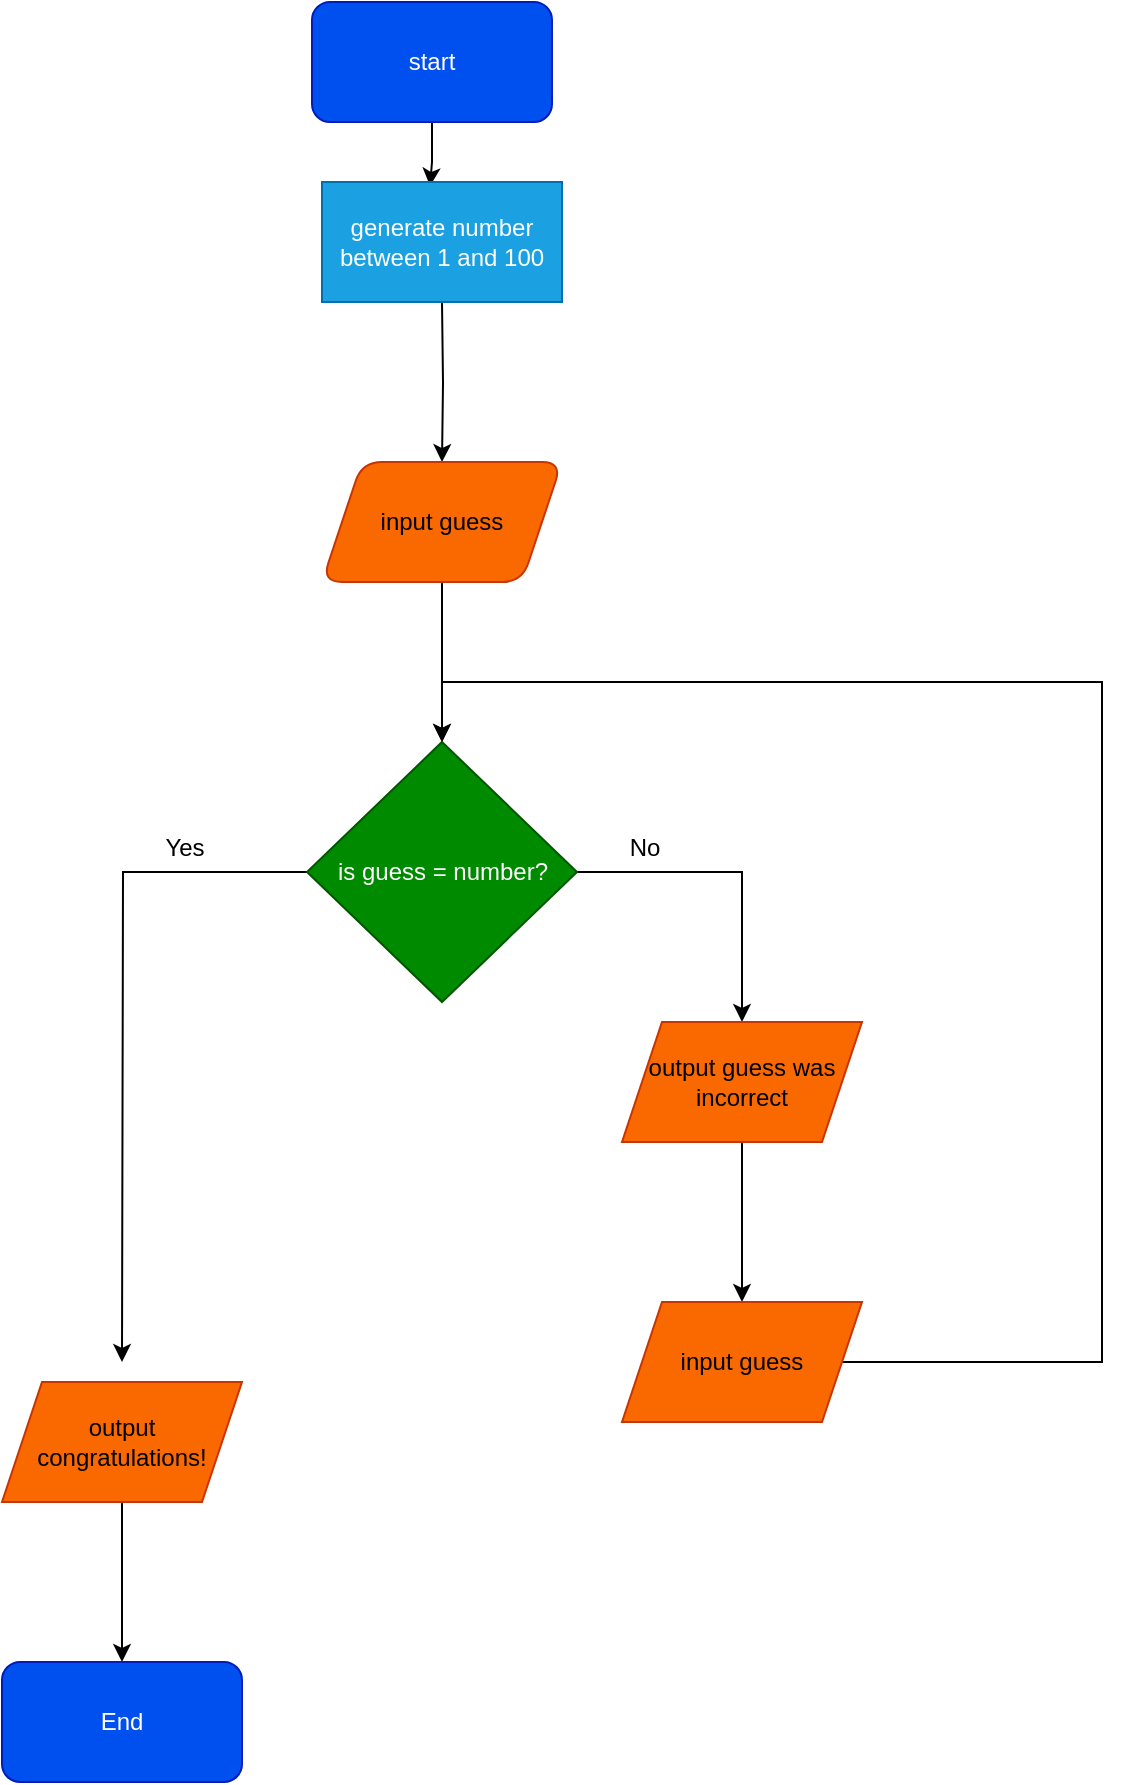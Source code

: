 <mxfile version="28.2.3">
  <diagram id="C5RBs43oDa-KdzZeNtuy" name="Page-1">
    <mxGraphModel dx="1426" dy="798" grid="1" gridSize="10" guides="1" tooltips="1" connect="1" arrows="1" fold="1" page="1" pageScale="1" pageWidth="827" pageHeight="1169" math="0" shadow="0">
      <root>
        <mxCell id="WIyWlLk6GJQsqaUBKTNV-0" />
        <mxCell id="WIyWlLk6GJQsqaUBKTNV-1" parent="WIyWlLk6GJQsqaUBKTNV-0" />
        <mxCell id="7MVLAz_MhGsNrZvwrw_P-4" value="" style="edgeStyle=orthogonalEdgeStyle;rounded=0;orthogonalLoop=1;jettySize=auto;html=1;" parent="WIyWlLk6GJQsqaUBKTNV-1" target="7MVLAz_MhGsNrZvwrw_P-3" edge="1">
          <mxGeometry relative="1" as="geometry">
            <mxPoint x="240" y="150" as="sourcePoint" />
          </mxGeometry>
        </mxCell>
        <mxCell id="7MVLAz_MhGsNrZvwrw_P-6" style="edgeStyle=orthogonalEdgeStyle;rounded=0;orthogonalLoop=1;jettySize=auto;html=1;entryX=0.5;entryY=0;entryDx=0;entryDy=0;" parent="WIyWlLk6GJQsqaUBKTNV-1" source="7MVLAz_MhGsNrZvwrw_P-3" target="7MVLAz_MhGsNrZvwrw_P-5" edge="1">
          <mxGeometry relative="1" as="geometry" />
        </mxCell>
        <mxCell id="7MVLAz_MhGsNrZvwrw_P-3" value="&lt;div&gt;input guess&lt;/div&gt;" style="shape=parallelogram;perimeter=parallelogramPerimeter;whiteSpace=wrap;html=1;fixedSize=1;rounded=1;fillColor=#fa6800;fontColor=#000000;strokeColor=#C73500;" parent="WIyWlLk6GJQsqaUBKTNV-1" vertex="1">
          <mxGeometry x="180" y="230" width="120" height="60" as="geometry" />
        </mxCell>
        <mxCell id="7MVLAz_MhGsNrZvwrw_P-11" value="" style="edgeStyle=orthogonalEdgeStyle;rounded=0;orthogonalLoop=1;jettySize=auto;html=1;" parent="WIyWlLk6GJQsqaUBKTNV-1" source="7MVLAz_MhGsNrZvwrw_P-5" target="7MVLAz_MhGsNrZvwrw_P-10" edge="1">
          <mxGeometry relative="1" as="geometry" />
        </mxCell>
        <mxCell id="7MVLAz_MhGsNrZvwrw_P-17" style="edgeStyle=orthogonalEdgeStyle;rounded=0;orthogonalLoop=1;jettySize=auto;html=1;" parent="WIyWlLk6GJQsqaUBKTNV-1" source="7MVLAz_MhGsNrZvwrw_P-5" edge="1">
          <mxGeometry relative="1" as="geometry">
            <mxPoint x="80" y="680" as="targetPoint" />
          </mxGeometry>
        </mxCell>
        <mxCell id="7MVLAz_MhGsNrZvwrw_P-5" value="is guess = number?" style="rhombus;whiteSpace=wrap;html=1;fillColor=#008a00;fontColor=#ffffff;strokeColor=#005700;" parent="WIyWlLk6GJQsqaUBKTNV-1" vertex="1">
          <mxGeometry x="172.5" y="370" width="135" height="130" as="geometry" />
        </mxCell>
        <mxCell id="7MVLAz_MhGsNrZvwrw_P-15" value="" style="edgeStyle=orthogonalEdgeStyle;rounded=0;orthogonalLoop=1;jettySize=auto;html=1;" parent="WIyWlLk6GJQsqaUBKTNV-1" source="7MVLAz_MhGsNrZvwrw_P-10" target="7MVLAz_MhGsNrZvwrw_P-14" edge="1">
          <mxGeometry relative="1" as="geometry" />
        </mxCell>
        <mxCell id="7MVLAz_MhGsNrZvwrw_P-10" value="&lt;div&gt;output guess was incorrect&lt;/div&gt;" style="shape=parallelogram;perimeter=parallelogramPerimeter;whiteSpace=wrap;html=1;fixedSize=1;fillColor=#fa6800;fontColor=#000000;strokeColor=#C73500;" parent="WIyWlLk6GJQsqaUBKTNV-1" vertex="1">
          <mxGeometry x="330" y="510" width="120" height="60" as="geometry" />
        </mxCell>
        <mxCell id="7MVLAz_MhGsNrZvwrw_P-16" style="edgeStyle=orthogonalEdgeStyle;rounded=0;orthogonalLoop=1;jettySize=auto;html=1;entryX=0.5;entryY=0;entryDx=0;entryDy=0;" parent="WIyWlLk6GJQsqaUBKTNV-1" source="7MVLAz_MhGsNrZvwrw_P-14" target="7MVLAz_MhGsNrZvwrw_P-5" edge="1">
          <mxGeometry relative="1" as="geometry">
            <Array as="points">
              <mxPoint x="570" y="680" />
              <mxPoint x="570" y="340" />
              <mxPoint x="240" y="340" />
            </Array>
          </mxGeometry>
        </mxCell>
        <mxCell id="7MVLAz_MhGsNrZvwrw_P-14" value="&lt;div&gt;input guess&lt;/div&gt;" style="shape=parallelogram;perimeter=parallelogramPerimeter;whiteSpace=wrap;html=1;fixedSize=1;fillColor=#fa6800;fontColor=#000000;strokeColor=#C73500;" parent="WIyWlLk6GJQsqaUBKTNV-1" vertex="1">
          <mxGeometry x="330" y="650" width="120" height="60" as="geometry" />
        </mxCell>
        <mxCell id="7MVLAz_MhGsNrZvwrw_P-26" value="" style="edgeStyle=orthogonalEdgeStyle;rounded=0;orthogonalLoop=1;jettySize=auto;html=1;" parent="WIyWlLk6GJQsqaUBKTNV-1" source="7MVLAz_MhGsNrZvwrw_P-18" target="7MVLAz_MhGsNrZvwrw_P-25" edge="1">
          <mxGeometry relative="1" as="geometry" />
        </mxCell>
        <mxCell id="7MVLAz_MhGsNrZvwrw_P-18" value="&lt;div&gt;output congratulations!&lt;/div&gt;" style="shape=parallelogram;perimeter=parallelogramPerimeter;whiteSpace=wrap;html=1;fixedSize=1;fillColor=#fa6800;fontColor=#000000;strokeColor=#C73500;" parent="WIyWlLk6GJQsqaUBKTNV-1" vertex="1">
          <mxGeometry x="20" y="690" width="120" height="60" as="geometry" />
        </mxCell>
        <mxCell id="7MVLAz_MhGsNrZvwrw_P-20" style="edgeStyle=orthogonalEdgeStyle;rounded=0;orthogonalLoop=1;jettySize=auto;html=1;exitX=0.5;exitY=1;exitDx=0;exitDy=0;" parent="WIyWlLk6GJQsqaUBKTNV-1" edge="1">
          <mxGeometry relative="1" as="geometry">
            <mxPoint x="235" y="30" as="sourcePoint" />
            <mxPoint x="235" y="30" as="targetPoint" />
          </mxGeometry>
        </mxCell>
        <mxCell id="7MVLAz_MhGsNrZvwrw_P-21" style="edgeStyle=orthogonalEdgeStyle;rounded=0;orthogonalLoop=1;jettySize=auto;html=1;entryX=0.45;entryY=0.033;entryDx=0;entryDy=0;entryPerimeter=0;" parent="WIyWlLk6GJQsqaUBKTNV-1" source="7MVLAz_MhGsNrZvwrw_P-24" edge="1">
          <mxGeometry relative="1" as="geometry">
            <mxPoint x="235" y="30" as="sourcePoint" />
            <mxPoint x="234" y="91.98" as="targetPoint" />
          </mxGeometry>
        </mxCell>
        <mxCell id="7MVLAz_MhGsNrZvwrw_P-23" value="&lt;div&gt;generate number between 1 and 100&lt;/div&gt;" style="rounded=0;whiteSpace=wrap;html=1;fillColor=#1ba1e2;fontColor=#ffffff;strokeColor=#006EAF;" parent="WIyWlLk6GJQsqaUBKTNV-1" vertex="1">
          <mxGeometry x="180" y="90" width="120" height="60" as="geometry" />
        </mxCell>
        <mxCell id="7MVLAz_MhGsNrZvwrw_P-24" value="&lt;div&gt;start&lt;/div&gt;" style="rounded=1;whiteSpace=wrap;html=1;fillColor=#0050ef;fontColor=#ffffff;strokeColor=#001DBC;" parent="WIyWlLk6GJQsqaUBKTNV-1" vertex="1">
          <mxGeometry x="175" width="120" height="60" as="geometry" />
        </mxCell>
        <mxCell id="7MVLAz_MhGsNrZvwrw_P-25" value="&lt;div&gt;End&lt;/div&gt;" style="rounded=1;whiteSpace=wrap;html=1;fillColor=#0050ef;strokeColor=#001DBC;fontColor=#ffffff;" parent="WIyWlLk6GJQsqaUBKTNV-1" vertex="1">
          <mxGeometry x="20" y="830" width="120" height="60" as="geometry" />
        </mxCell>
        <mxCell id="7MVLAz_MhGsNrZvwrw_P-27" value="No" style="text;html=1;align=center;verticalAlign=middle;resizable=0;points=[];autosize=1;strokeColor=none;fillColor=none;" parent="WIyWlLk6GJQsqaUBKTNV-1" vertex="1">
          <mxGeometry x="321" y="408" width="40" height="30" as="geometry" />
        </mxCell>
        <mxCell id="7MVLAz_MhGsNrZvwrw_P-28" value="Yes" style="text;html=1;align=center;verticalAlign=middle;resizable=0;points=[];autosize=1;strokeColor=none;fillColor=none;" parent="WIyWlLk6GJQsqaUBKTNV-1" vertex="1">
          <mxGeometry x="91" y="408" width="40" height="30" as="geometry" />
        </mxCell>
      </root>
    </mxGraphModel>
  </diagram>
</mxfile>
